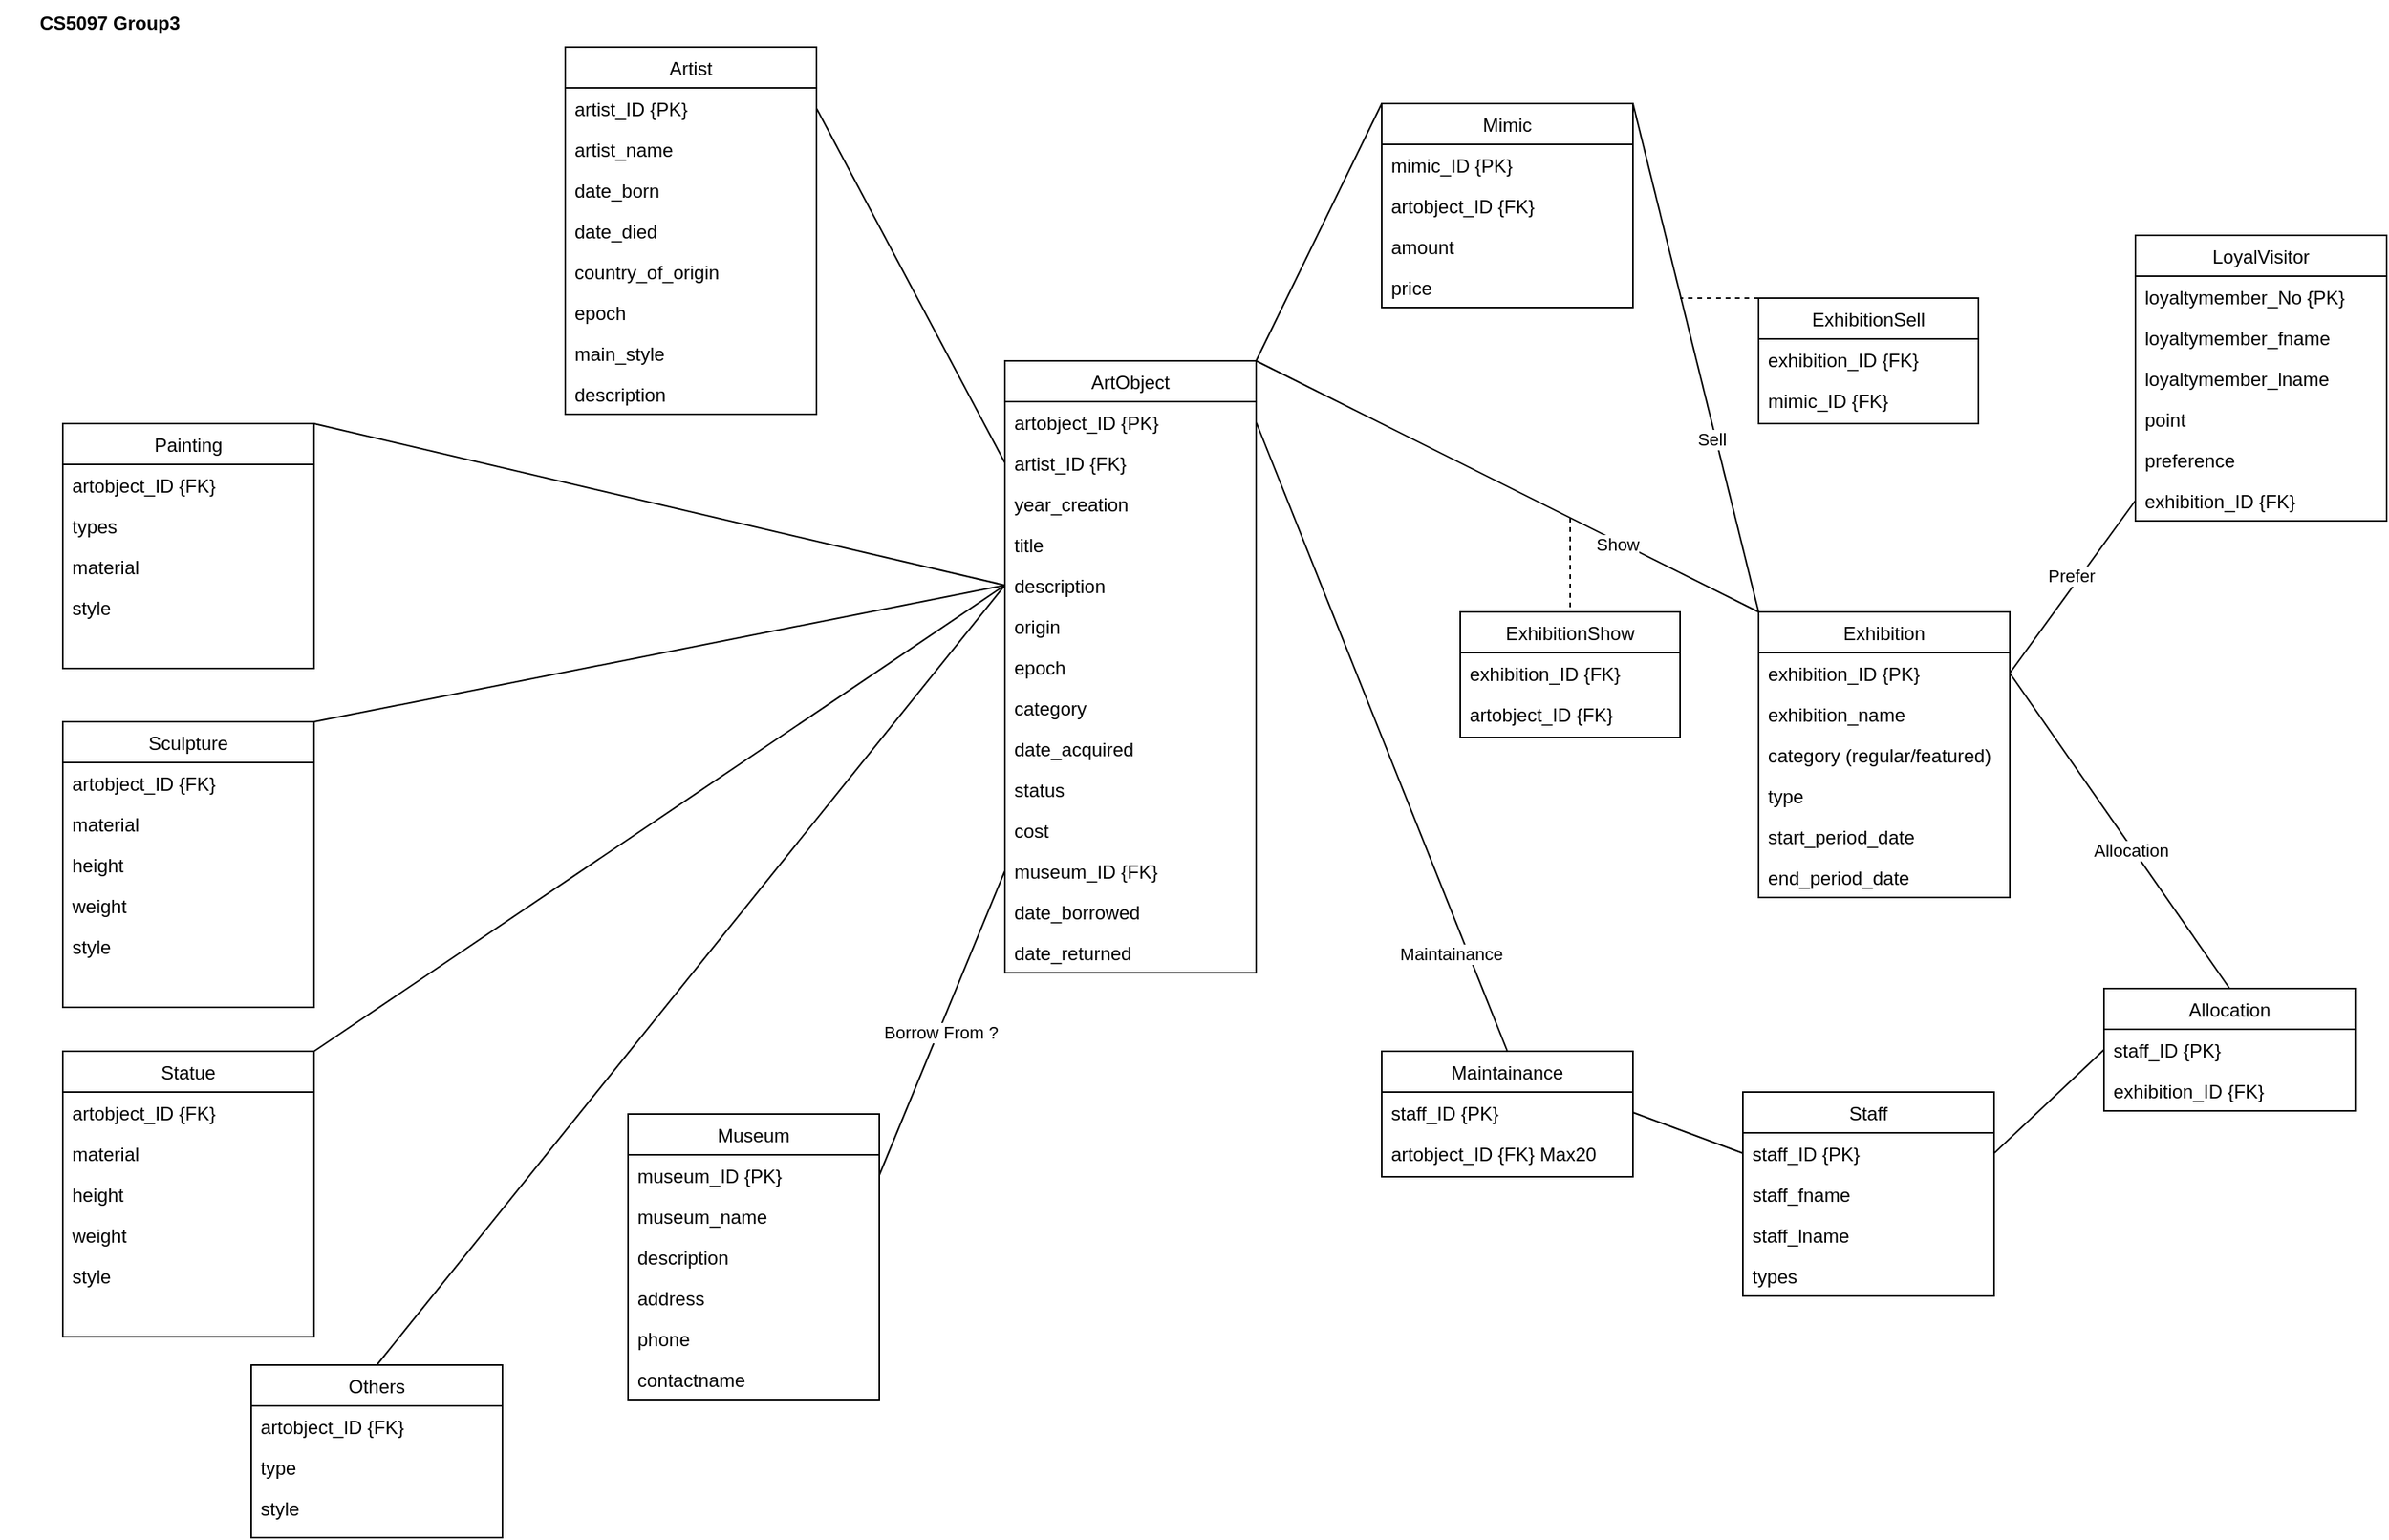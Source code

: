 <mxfile version="24.9.1">
  <diagram name="Page-1" id="JDJ7PWrVUhdgaHrhfXkj">
    <mxGraphModel dx="1909" dy="1027" grid="1" gridSize="10" guides="1" tooltips="1" connect="1" arrows="1" fold="1" page="1" pageScale="1" pageWidth="850" pageHeight="1100" math="0" shadow="0">
      <root>
        <mxCell id="0" />
        <mxCell id="1" parent="0" />
        <mxCell id="hObOGByZJFIvPkUHowUo-1" value="Museum" style="swimlane;fontStyle=0;align=center;verticalAlign=top;childLayout=stackLayout;horizontal=1;startSize=26;horizontalStack=0;resizeParent=1;resizeLast=0;collapsible=1;marginBottom=0;rounded=0;shadow=0;strokeWidth=1;" vertex="1" parent="1">
          <mxGeometry x="400" y="720" width="160" height="182" as="geometry">
            <mxRectangle x="130" y="380" width="160" height="26" as="alternateBounds" />
          </mxGeometry>
        </mxCell>
        <mxCell id="hObOGByZJFIvPkUHowUo-2" value="museum_ID {PK}" style="text;align=left;verticalAlign=top;spacingLeft=4;spacingRight=4;overflow=hidden;rotatable=0;points=[[0,0.5],[1,0.5]];portConstraint=eastwest;" vertex="1" parent="hObOGByZJFIvPkUHowUo-1">
          <mxGeometry y="26" width="160" height="26" as="geometry" />
        </mxCell>
        <mxCell id="hObOGByZJFIvPkUHowUo-3" value="museum_name" style="text;align=left;verticalAlign=top;spacingLeft=4;spacingRight=4;overflow=hidden;rotatable=0;points=[[0,0.5],[1,0.5]];portConstraint=eastwest;" vertex="1" parent="hObOGByZJFIvPkUHowUo-1">
          <mxGeometry y="52" width="160" height="26" as="geometry" />
        </mxCell>
        <mxCell id="hObOGByZJFIvPkUHowUo-4" value="description" style="text;align=left;verticalAlign=top;spacingLeft=4;spacingRight=4;overflow=hidden;rotatable=0;points=[[0,0.5],[1,0.5]];portConstraint=eastwest;" vertex="1" parent="hObOGByZJFIvPkUHowUo-1">
          <mxGeometry y="78" width="160" height="26" as="geometry" />
        </mxCell>
        <mxCell id="hObOGByZJFIvPkUHowUo-5" value="address" style="text;align=left;verticalAlign=top;spacingLeft=4;spacingRight=4;overflow=hidden;rotatable=0;points=[[0,0.5],[1,0.5]];portConstraint=eastwest;" vertex="1" parent="hObOGByZJFIvPkUHowUo-1">
          <mxGeometry y="104" width="160" height="26" as="geometry" />
        </mxCell>
        <mxCell id="hObOGByZJFIvPkUHowUo-6" value="phone" style="text;align=left;verticalAlign=top;spacingLeft=4;spacingRight=4;overflow=hidden;rotatable=0;points=[[0,0.5],[1,0.5]];portConstraint=eastwest;" vertex="1" parent="hObOGByZJFIvPkUHowUo-1">
          <mxGeometry y="130" width="160" height="26" as="geometry" />
        </mxCell>
        <mxCell id="hObOGByZJFIvPkUHowUo-7" value="contactname" style="text;align=left;verticalAlign=top;spacingLeft=4;spacingRight=4;overflow=hidden;rotatable=0;points=[[0,0.5],[1,0.5]];portConstraint=eastwest;" vertex="1" parent="hObOGByZJFIvPkUHowUo-1">
          <mxGeometry y="156" width="160" height="26" as="geometry" />
        </mxCell>
        <mxCell id="hObOGByZJFIvPkUHowUo-8" value="ArtObject" style="swimlane;fontStyle=0;align=center;verticalAlign=top;childLayout=stackLayout;horizontal=1;startSize=26;horizontalStack=0;resizeParent=1;resizeLast=0;collapsible=1;marginBottom=0;rounded=0;shadow=0;strokeWidth=1;" vertex="1" parent="1">
          <mxGeometry x="640" y="240" width="160" height="390" as="geometry">
            <mxRectangle x="130" y="380" width="160" height="26" as="alternateBounds" />
          </mxGeometry>
        </mxCell>
        <mxCell id="hObOGByZJFIvPkUHowUo-9" value="artobject_ID {PK}" style="text;align=left;verticalAlign=top;spacingLeft=4;spacingRight=4;overflow=hidden;rotatable=0;points=[[0,0.5],[1,0.5]];portConstraint=eastwest;" vertex="1" parent="hObOGByZJFIvPkUHowUo-8">
          <mxGeometry y="26" width="160" height="26" as="geometry" />
        </mxCell>
        <mxCell id="hObOGByZJFIvPkUHowUo-10" value="artist_ID {FK}" style="text;align=left;verticalAlign=top;spacingLeft=4;spacingRight=4;overflow=hidden;rotatable=0;points=[[0,0.5],[1,0.5]];portConstraint=eastwest;" vertex="1" parent="hObOGByZJFIvPkUHowUo-8">
          <mxGeometry y="52" width="160" height="26" as="geometry" />
        </mxCell>
        <mxCell id="hObOGByZJFIvPkUHowUo-11" value="year_creation" style="text;align=left;verticalAlign=top;spacingLeft=4;spacingRight=4;overflow=hidden;rotatable=0;points=[[0,0.5],[1,0.5]];portConstraint=eastwest;" vertex="1" parent="hObOGByZJFIvPkUHowUo-8">
          <mxGeometry y="78" width="160" height="26" as="geometry" />
        </mxCell>
        <mxCell id="hObOGByZJFIvPkUHowUo-12" value="title" style="text;align=left;verticalAlign=top;spacingLeft=4;spacingRight=4;overflow=hidden;rotatable=0;points=[[0,0.5],[1,0.5]];portConstraint=eastwest;" vertex="1" parent="hObOGByZJFIvPkUHowUo-8">
          <mxGeometry y="104" width="160" height="26" as="geometry" />
        </mxCell>
        <mxCell id="hObOGByZJFIvPkUHowUo-13" value="description" style="text;align=left;verticalAlign=top;spacingLeft=4;spacingRight=4;overflow=hidden;rotatable=0;points=[[0,0.5],[1,0.5]];portConstraint=eastwest;" vertex="1" parent="hObOGByZJFIvPkUHowUo-8">
          <mxGeometry y="130" width="160" height="26" as="geometry" />
        </mxCell>
        <mxCell id="hObOGByZJFIvPkUHowUo-14" value="origin" style="text;align=left;verticalAlign=top;spacingLeft=4;spacingRight=4;overflow=hidden;rotatable=0;points=[[0,0.5],[1,0.5]];portConstraint=eastwest;" vertex="1" parent="hObOGByZJFIvPkUHowUo-8">
          <mxGeometry y="156" width="160" height="26" as="geometry" />
        </mxCell>
        <mxCell id="hObOGByZJFIvPkUHowUo-15" value="epoch" style="text;align=left;verticalAlign=top;spacingLeft=4;spacingRight=4;overflow=hidden;rotatable=0;points=[[0,0.5],[1,0.5]];portConstraint=eastwest;" vertex="1" parent="hObOGByZJFIvPkUHowUo-8">
          <mxGeometry y="182" width="160" height="26" as="geometry" />
        </mxCell>
        <mxCell id="hObOGByZJFIvPkUHowUo-16" value="category" style="text;align=left;verticalAlign=top;spacingLeft=4;spacingRight=4;overflow=hidden;rotatable=0;points=[[0,0.5],[1,0.5]];portConstraint=eastwest;" vertex="1" parent="hObOGByZJFIvPkUHowUo-8">
          <mxGeometry y="208" width="160" height="26" as="geometry" />
        </mxCell>
        <mxCell id="hObOGByZJFIvPkUHowUo-17" value="date_acquired" style="text;align=left;verticalAlign=top;spacingLeft=4;spacingRight=4;overflow=hidden;rotatable=0;points=[[0,0.5],[1,0.5]];portConstraint=eastwest;" vertex="1" parent="hObOGByZJFIvPkUHowUo-8">
          <mxGeometry y="234" width="160" height="26" as="geometry" />
        </mxCell>
        <mxCell id="hObOGByZJFIvPkUHowUo-18" value="status" style="text;align=left;verticalAlign=top;spacingLeft=4;spacingRight=4;overflow=hidden;rotatable=0;points=[[0,0.5],[1,0.5]];portConstraint=eastwest;" vertex="1" parent="hObOGByZJFIvPkUHowUo-8">
          <mxGeometry y="260" width="160" height="26" as="geometry" />
        </mxCell>
        <mxCell id="hObOGByZJFIvPkUHowUo-19" value="cost" style="text;align=left;verticalAlign=top;spacingLeft=4;spacingRight=4;overflow=hidden;rotatable=0;points=[[0,0.5],[1,0.5]];portConstraint=eastwest;" vertex="1" parent="hObOGByZJFIvPkUHowUo-8">
          <mxGeometry y="286" width="160" height="26" as="geometry" />
        </mxCell>
        <mxCell id="hObOGByZJFIvPkUHowUo-20" value="museum_ID {FK}" style="text;align=left;verticalAlign=top;spacingLeft=4;spacingRight=4;overflow=hidden;rotatable=0;points=[[0,0.5],[1,0.5]];portConstraint=eastwest;" vertex="1" parent="hObOGByZJFIvPkUHowUo-8">
          <mxGeometry y="312" width="160" height="26" as="geometry" />
        </mxCell>
        <mxCell id="hObOGByZJFIvPkUHowUo-21" value="date_borrowed" style="text;align=left;verticalAlign=top;spacingLeft=4;spacingRight=4;overflow=hidden;rotatable=0;points=[[0,0.5],[1,0.5]];portConstraint=eastwest;" vertex="1" parent="hObOGByZJFIvPkUHowUo-8">
          <mxGeometry y="338" width="160" height="26" as="geometry" />
        </mxCell>
        <mxCell id="hObOGByZJFIvPkUHowUo-22" value="date_returned" style="text;align=left;verticalAlign=top;spacingLeft=4;spacingRight=4;overflow=hidden;rotatable=0;points=[[0,0.5],[1,0.5]];portConstraint=eastwest;" vertex="1" parent="hObOGByZJFIvPkUHowUo-8">
          <mxGeometry y="364" width="160" height="26" as="geometry" />
        </mxCell>
        <mxCell id="hObOGByZJFIvPkUHowUo-23" value="Artist" style="swimlane;fontStyle=0;align=center;verticalAlign=top;childLayout=stackLayout;horizontal=1;startSize=26;horizontalStack=0;resizeParent=1;resizeLast=0;collapsible=1;marginBottom=0;rounded=0;shadow=0;strokeWidth=1;" vertex="1" parent="1">
          <mxGeometry x="360" y="40" width="160" height="234" as="geometry">
            <mxRectangle x="130" y="380" width="160" height="26" as="alternateBounds" />
          </mxGeometry>
        </mxCell>
        <mxCell id="hObOGByZJFIvPkUHowUo-24" value="artist_ID {PK}" style="text;align=left;verticalAlign=top;spacingLeft=4;spacingRight=4;overflow=hidden;rotatable=0;points=[[0,0.5],[1,0.5]];portConstraint=eastwest;" vertex="1" parent="hObOGByZJFIvPkUHowUo-23">
          <mxGeometry y="26" width="160" height="26" as="geometry" />
        </mxCell>
        <mxCell id="hObOGByZJFIvPkUHowUo-25" value="artist_name" style="text;align=left;verticalAlign=top;spacingLeft=4;spacingRight=4;overflow=hidden;rotatable=0;points=[[0,0.5],[1,0.5]];portConstraint=eastwest;" vertex="1" parent="hObOGByZJFIvPkUHowUo-23">
          <mxGeometry y="52" width="160" height="26" as="geometry" />
        </mxCell>
        <mxCell id="hObOGByZJFIvPkUHowUo-26" value="date_born" style="text;align=left;verticalAlign=top;spacingLeft=4;spacingRight=4;overflow=hidden;rotatable=0;points=[[0,0.5],[1,0.5]];portConstraint=eastwest;" vertex="1" parent="hObOGByZJFIvPkUHowUo-23">
          <mxGeometry y="78" width="160" height="26" as="geometry" />
        </mxCell>
        <mxCell id="hObOGByZJFIvPkUHowUo-27" value="date_died" style="text;align=left;verticalAlign=top;spacingLeft=4;spacingRight=4;overflow=hidden;rotatable=0;points=[[0,0.5],[1,0.5]];portConstraint=eastwest;" vertex="1" parent="hObOGByZJFIvPkUHowUo-23">
          <mxGeometry y="104" width="160" height="26" as="geometry" />
        </mxCell>
        <mxCell id="hObOGByZJFIvPkUHowUo-28" value="country_of_origin" style="text;align=left;verticalAlign=top;spacingLeft=4;spacingRight=4;overflow=hidden;rotatable=0;points=[[0,0.5],[1,0.5]];portConstraint=eastwest;" vertex="1" parent="hObOGByZJFIvPkUHowUo-23">
          <mxGeometry y="130" width="160" height="26" as="geometry" />
        </mxCell>
        <mxCell id="hObOGByZJFIvPkUHowUo-29" value="epoch" style="text;align=left;verticalAlign=top;spacingLeft=4;spacingRight=4;overflow=hidden;rotatable=0;points=[[0,0.5],[1,0.5]];portConstraint=eastwest;" vertex="1" parent="hObOGByZJFIvPkUHowUo-23">
          <mxGeometry y="156" width="160" height="26" as="geometry" />
        </mxCell>
        <mxCell id="hObOGByZJFIvPkUHowUo-30" value="main_style" style="text;align=left;verticalAlign=top;spacingLeft=4;spacingRight=4;overflow=hidden;rotatable=0;points=[[0,0.5],[1,0.5]];portConstraint=eastwest;" vertex="1" parent="hObOGByZJFIvPkUHowUo-23">
          <mxGeometry y="182" width="160" height="26" as="geometry" />
        </mxCell>
        <mxCell id="hObOGByZJFIvPkUHowUo-31" value="description" style="text;align=left;verticalAlign=top;spacingLeft=4;spacingRight=4;overflow=hidden;rotatable=0;points=[[0,0.5],[1,0.5]];portConstraint=eastwest;" vertex="1" parent="hObOGByZJFIvPkUHowUo-23">
          <mxGeometry y="208" width="160" height="26" as="geometry" />
        </mxCell>
        <mxCell id="hObOGByZJFIvPkUHowUo-32" value="" style="endArrow=none;html=1;rounded=0;exitX=1;exitY=0.5;exitDx=0;exitDy=0;entryX=0;entryY=0.5;entryDx=0;entryDy=0;" edge="1" parent="1" source="hObOGByZJFIvPkUHowUo-24" target="hObOGByZJFIvPkUHowUo-10">
          <mxGeometry width="50" height="50" relative="1" as="geometry">
            <mxPoint x="350" y="300" as="sourcePoint" />
            <mxPoint x="400" y="250" as="targetPoint" />
          </mxGeometry>
        </mxCell>
        <mxCell id="hObOGByZJFIvPkUHowUo-33" value="Painting" style="swimlane;fontStyle=0;align=center;verticalAlign=top;childLayout=stackLayout;horizontal=1;startSize=26;horizontalStack=0;resizeParent=1;resizeLast=0;collapsible=1;marginBottom=0;rounded=0;shadow=0;strokeWidth=1;" vertex="1" parent="1">
          <mxGeometry x="40" y="280" width="160" height="156" as="geometry">
            <mxRectangle x="130" y="380" width="160" height="26" as="alternateBounds" />
          </mxGeometry>
        </mxCell>
        <mxCell id="hObOGByZJFIvPkUHowUo-34" value="artobject_ID {FK}" style="text;align=left;verticalAlign=top;spacingLeft=4;spacingRight=4;overflow=hidden;rotatable=0;points=[[0,0.5],[1,0.5]];portConstraint=eastwest;" vertex="1" parent="hObOGByZJFIvPkUHowUo-33">
          <mxGeometry y="26" width="160" height="26" as="geometry" />
        </mxCell>
        <mxCell id="hObOGByZJFIvPkUHowUo-35" value="types" style="text;align=left;verticalAlign=top;spacingLeft=4;spacingRight=4;overflow=hidden;rotatable=0;points=[[0,0.5],[1,0.5]];portConstraint=eastwest;" vertex="1" parent="hObOGByZJFIvPkUHowUo-33">
          <mxGeometry y="52" width="160" height="26" as="geometry" />
        </mxCell>
        <mxCell id="hObOGByZJFIvPkUHowUo-36" value="material" style="text;align=left;verticalAlign=top;spacingLeft=4;spacingRight=4;overflow=hidden;rotatable=0;points=[[0,0.5],[1,0.5]];portConstraint=eastwest;" vertex="1" parent="hObOGByZJFIvPkUHowUo-33">
          <mxGeometry y="78" width="160" height="26" as="geometry" />
        </mxCell>
        <mxCell id="hObOGByZJFIvPkUHowUo-37" value="style" style="text;align=left;verticalAlign=top;spacingLeft=4;spacingRight=4;overflow=hidden;rotatable=0;points=[[0,0.5],[1,0.5]];portConstraint=eastwest;" vertex="1" parent="hObOGByZJFIvPkUHowUo-33">
          <mxGeometry y="104" width="160" height="26" as="geometry" />
        </mxCell>
        <mxCell id="hObOGByZJFIvPkUHowUo-38" value="Sculpture" style="swimlane;fontStyle=0;align=center;verticalAlign=top;childLayout=stackLayout;horizontal=1;startSize=26;horizontalStack=0;resizeParent=1;resizeLast=0;collapsible=1;marginBottom=0;rounded=0;shadow=0;strokeWidth=1;" vertex="1" parent="1">
          <mxGeometry x="40" y="470" width="160" height="182" as="geometry">
            <mxRectangle x="130" y="380" width="160" height="26" as="alternateBounds" />
          </mxGeometry>
        </mxCell>
        <mxCell id="hObOGByZJFIvPkUHowUo-39" value="artobject_ID {FK}" style="text;align=left;verticalAlign=top;spacingLeft=4;spacingRight=4;overflow=hidden;rotatable=0;points=[[0,0.5],[1,0.5]];portConstraint=eastwest;" vertex="1" parent="hObOGByZJFIvPkUHowUo-38">
          <mxGeometry y="26" width="160" height="26" as="geometry" />
        </mxCell>
        <mxCell id="hObOGByZJFIvPkUHowUo-40" value="material" style="text;align=left;verticalAlign=top;spacingLeft=4;spacingRight=4;overflow=hidden;rotatable=0;points=[[0,0.5],[1,0.5]];portConstraint=eastwest;" vertex="1" parent="hObOGByZJFIvPkUHowUo-38">
          <mxGeometry y="52" width="160" height="26" as="geometry" />
        </mxCell>
        <mxCell id="hObOGByZJFIvPkUHowUo-41" value="height" style="text;align=left;verticalAlign=top;spacingLeft=4;spacingRight=4;overflow=hidden;rotatable=0;points=[[0,0.5],[1,0.5]];portConstraint=eastwest;" vertex="1" parent="hObOGByZJFIvPkUHowUo-38">
          <mxGeometry y="78" width="160" height="26" as="geometry" />
        </mxCell>
        <mxCell id="hObOGByZJFIvPkUHowUo-42" value="weight" style="text;align=left;verticalAlign=top;spacingLeft=4;spacingRight=4;overflow=hidden;rotatable=0;points=[[0,0.5],[1,0.5]];portConstraint=eastwest;" vertex="1" parent="hObOGByZJFIvPkUHowUo-38">
          <mxGeometry y="104" width="160" height="26" as="geometry" />
        </mxCell>
        <mxCell id="hObOGByZJFIvPkUHowUo-43" value="style" style="text;align=left;verticalAlign=top;spacingLeft=4;spacingRight=4;overflow=hidden;rotatable=0;points=[[0,0.5],[1,0.5]];portConstraint=eastwest;" vertex="1" parent="hObOGByZJFIvPkUHowUo-38">
          <mxGeometry y="130" width="160" height="26" as="geometry" />
        </mxCell>
        <mxCell id="hObOGByZJFIvPkUHowUo-44" value="Others" style="swimlane;fontStyle=0;align=center;verticalAlign=top;childLayout=stackLayout;horizontal=1;startSize=26;horizontalStack=0;resizeParent=1;resizeLast=0;collapsible=1;marginBottom=0;rounded=0;shadow=0;strokeWidth=1;" vertex="1" parent="1">
          <mxGeometry x="160" y="880" width="160" height="110" as="geometry">
            <mxRectangle x="130" y="380" width="160" height="26" as="alternateBounds" />
          </mxGeometry>
        </mxCell>
        <mxCell id="hObOGByZJFIvPkUHowUo-45" value="artobject_ID {FK}" style="text;align=left;verticalAlign=top;spacingLeft=4;spacingRight=4;overflow=hidden;rotatable=0;points=[[0,0.5],[1,0.5]];portConstraint=eastwest;" vertex="1" parent="hObOGByZJFIvPkUHowUo-44">
          <mxGeometry y="26" width="160" height="26" as="geometry" />
        </mxCell>
        <mxCell id="hObOGByZJFIvPkUHowUo-46" value="type" style="text;align=left;verticalAlign=top;spacingLeft=4;spacingRight=4;overflow=hidden;rotatable=0;points=[[0,0.5],[1,0.5]];portConstraint=eastwest;" vertex="1" parent="hObOGByZJFIvPkUHowUo-44">
          <mxGeometry y="52" width="160" height="26" as="geometry" />
        </mxCell>
        <mxCell id="hObOGByZJFIvPkUHowUo-47" value="style" style="text;align=left;verticalAlign=top;spacingLeft=4;spacingRight=4;overflow=hidden;rotatable=0;points=[[0,0.5],[1,0.5]];portConstraint=eastwest;" vertex="1" parent="hObOGByZJFIvPkUHowUo-44">
          <mxGeometry y="78" width="160" height="26" as="geometry" />
        </mxCell>
        <mxCell id="hObOGByZJFIvPkUHowUo-48" value="" style="endArrow=none;html=1;rounded=0;entryX=0;entryY=0.5;entryDx=0;entryDy=0;exitX=1;exitY=0.5;exitDx=0;exitDy=0;" edge="1" parent="1" source="hObOGByZJFIvPkUHowUo-2" target="hObOGByZJFIvPkUHowUo-20">
          <mxGeometry width="50" height="50" relative="1" as="geometry">
            <mxPoint x="260" y="340" as="sourcePoint" />
            <mxPoint x="310" y="290" as="targetPoint" />
          </mxGeometry>
        </mxCell>
        <mxCell id="hObOGByZJFIvPkUHowUo-49" value="Borrow From ?" style="edgeLabel;html=1;align=center;verticalAlign=middle;resizable=0;points=[];" vertex="1" connectable="0" parent="hObOGByZJFIvPkUHowUo-48">
          <mxGeometry x="-0.053" y="-1" relative="1" as="geometry">
            <mxPoint as="offset" />
          </mxGeometry>
        </mxCell>
        <mxCell id="hObOGByZJFIvPkUHowUo-50" value="" style="endArrow=none;html=1;rounded=0;entryX=0;entryY=0.5;entryDx=0;entryDy=0;exitX=1;exitY=0;exitDx=0;exitDy=0;" edge="1" parent="1" source="hObOGByZJFIvPkUHowUo-33" target="hObOGByZJFIvPkUHowUo-13">
          <mxGeometry width="50" height="50" relative="1" as="geometry">
            <mxPoint x="260" y="340" as="sourcePoint" />
            <mxPoint x="310" y="290" as="targetPoint" />
          </mxGeometry>
        </mxCell>
        <mxCell id="hObOGByZJFIvPkUHowUo-51" value="" style="endArrow=none;html=1;rounded=0;entryX=0;entryY=0.5;entryDx=0;entryDy=0;exitX=1;exitY=0;exitDx=0;exitDy=0;" edge="1" parent="1" source="hObOGByZJFIvPkUHowUo-38" target="hObOGByZJFIvPkUHowUo-13">
          <mxGeometry width="50" height="50" relative="1" as="geometry">
            <mxPoint x="250" y="290" as="sourcePoint" />
            <mxPoint x="380" y="193" as="targetPoint" />
          </mxGeometry>
        </mxCell>
        <mxCell id="hObOGByZJFIvPkUHowUo-52" value="Statue" style="swimlane;fontStyle=0;align=center;verticalAlign=top;childLayout=stackLayout;horizontal=1;startSize=26;horizontalStack=0;resizeParent=1;resizeLast=0;collapsible=1;marginBottom=0;rounded=0;shadow=0;strokeWidth=1;" vertex="1" parent="1">
          <mxGeometry x="40" y="680" width="160" height="182" as="geometry">
            <mxRectangle x="130" y="380" width="160" height="26" as="alternateBounds" />
          </mxGeometry>
        </mxCell>
        <mxCell id="hObOGByZJFIvPkUHowUo-53" value="artobject_ID {FK}" style="text;align=left;verticalAlign=top;spacingLeft=4;spacingRight=4;overflow=hidden;rotatable=0;points=[[0,0.5],[1,0.5]];portConstraint=eastwest;" vertex="1" parent="hObOGByZJFIvPkUHowUo-52">
          <mxGeometry y="26" width="160" height="26" as="geometry" />
        </mxCell>
        <mxCell id="hObOGByZJFIvPkUHowUo-54" value="material" style="text;align=left;verticalAlign=top;spacingLeft=4;spacingRight=4;overflow=hidden;rotatable=0;points=[[0,0.5],[1,0.5]];portConstraint=eastwest;" vertex="1" parent="hObOGByZJFIvPkUHowUo-52">
          <mxGeometry y="52" width="160" height="26" as="geometry" />
        </mxCell>
        <mxCell id="hObOGByZJFIvPkUHowUo-55" value="height" style="text;align=left;verticalAlign=top;spacingLeft=4;spacingRight=4;overflow=hidden;rotatable=0;points=[[0,0.5],[1,0.5]];portConstraint=eastwest;" vertex="1" parent="hObOGByZJFIvPkUHowUo-52">
          <mxGeometry y="78" width="160" height="26" as="geometry" />
        </mxCell>
        <mxCell id="hObOGByZJFIvPkUHowUo-56" value="weight" style="text;align=left;verticalAlign=top;spacingLeft=4;spacingRight=4;overflow=hidden;rotatable=0;points=[[0,0.5],[1,0.5]];portConstraint=eastwest;" vertex="1" parent="hObOGByZJFIvPkUHowUo-52">
          <mxGeometry y="104" width="160" height="26" as="geometry" />
        </mxCell>
        <mxCell id="hObOGByZJFIvPkUHowUo-57" value="style" style="text;align=left;verticalAlign=top;spacingLeft=4;spacingRight=4;overflow=hidden;rotatable=0;points=[[0,0.5],[1,0.5]];portConstraint=eastwest;" vertex="1" parent="hObOGByZJFIvPkUHowUo-52">
          <mxGeometry y="130" width="160" height="26" as="geometry" />
        </mxCell>
        <mxCell id="hObOGByZJFIvPkUHowUo-58" value="" style="endArrow=none;html=1;rounded=0;entryX=0;entryY=0.5;entryDx=0;entryDy=0;exitX=1;exitY=0;exitDx=0;exitDy=0;" edge="1" parent="1" source="hObOGByZJFIvPkUHowUo-52" target="hObOGByZJFIvPkUHowUo-13">
          <mxGeometry width="50" height="50" relative="1" as="geometry">
            <mxPoint x="250" y="490" as="sourcePoint" />
            <mxPoint x="450" y="193" as="targetPoint" />
          </mxGeometry>
        </mxCell>
        <mxCell id="hObOGByZJFIvPkUHowUo-59" value="" style="endArrow=none;html=1;rounded=0;entryX=0;entryY=0.5;entryDx=0;entryDy=0;exitX=0.5;exitY=0;exitDx=0;exitDy=0;" edge="1" parent="1" source="hObOGByZJFIvPkUHowUo-44" target="hObOGByZJFIvPkUHowUo-13">
          <mxGeometry width="50" height="50" relative="1" as="geometry">
            <mxPoint x="250" y="730" as="sourcePoint" />
            <mxPoint x="450" y="193" as="targetPoint" />
          </mxGeometry>
        </mxCell>
        <mxCell id="hObOGByZJFIvPkUHowUo-60" value="Exhibition" style="swimlane;fontStyle=0;align=center;verticalAlign=top;childLayout=stackLayout;horizontal=1;startSize=26;horizontalStack=0;resizeParent=1;resizeLast=0;collapsible=1;marginBottom=0;rounded=0;shadow=0;strokeWidth=1;" vertex="1" parent="1">
          <mxGeometry x="1120" y="400" width="160" height="182" as="geometry">
            <mxRectangle x="130" y="380" width="160" height="26" as="alternateBounds" />
          </mxGeometry>
        </mxCell>
        <mxCell id="hObOGByZJFIvPkUHowUo-61" value="exhibition_ID {PK}" style="text;align=left;verticalAlign=top;spacingLeft=4;spacingRight=4;overflow=hidden;rotatable=0;points=[[0,0.5],[1,0.5]];portConstraint=eastwest;" vertex="1" parent="hObOGByZJFIvPkUHowUo-60">
          <mxGeometry y="26" width="160" height="26" as="geometry" />
        </mxCell>
        <mxCell id="hObOGByZJFIvPkUHowUo-62" value="exhibition_name" style="text;align=left;verticalAlign=top;spacingLeft=4;spacingRight=4;overflow=hidden;rotatable=0;points=[[0,0.5],[1,0.5]];portConstraint=eastwest;" vertex="1" parent="hObOGByZJFIvPkUHowUo-60">
          <mxGeometry y="52" width="160" height="26" as="geometry" />
        </mxCell>
        <mxCell id="hObOGByZJFIvPkUHowUo-63" value="category (regular/featured)" style="text;align=left;verticalAlign=top;spacingLeft=4;spacingRight=4;overflow=hidden;rotatable=0;points=[[0,0.5],[1,0.5]];portConstraint=eastwest;" vertex="1" parent="hObOGByZJFIvPkUHowUo-60">
          <mxGeometry y="78" width="160" height="26" as="geometry" />
        </mxCell>
        <mxCell id="hObOGByZJFIvPkUHowUo-64" value="type" style="text;align=left;verticalAlign=top;spacingLeft=4;spacingRight=4;overflow=hidden;rotatable=0;points=[[0,0.5],[1,0.5]];portConstraint=eastwest;" vertex="1" parent="hObOGByZJFIvPkUHowUo-60">
          <mxGeometry y="104" width="160" height="26" as="geometry" />
        </mxCell>
        <mxCell id="hObOGByZJFIvPkUHowUo-65" value="start_period_date" style="text;align=left;verticalAlign=top;spacingLeft=4;spacingRight=4;overflow=hidden;rotatable=0;points=[[0,0.5],[1,0.5]];portConstraint=eastwest;" vertex="1" parent="hObOGByZJFIvPkUHowUo-60">
          <mxGeometry y="130" width="160" height="26" as="geometry" />
        </mxCell>
        <mxCell id="hObOGByZJFIvPkUHowUo-66" value="end_period_date" style="text;align=left;verticalAlign=top;spacingLeft=4;spacingRight=4;overflow=hidden;rotatable=0;points=[[0,0.5],[1,0.5]];portConstraint=eastwest;" vertex="1" parent="hObOGByZJFIvPkUHowUo-60">
          <mxGeometry y="156" width="160" height="26" as="geometry" />
        </mxCell>
        <mxCell id="hObOGByZJFIvPkUHowUo-67" value="Mimic" style="swimlane;fontStyle=0;align=center;verticalAlign=top;childLayout=stackLayout;horizontal=1;startSize=26;horizontalStack=0;resizeParent=1;resizeLast=0;collapsible=1;marginBottom=0;rounded=0;shadow=0;strokeWidth=1;" vertex="1" parent="1">
          <mxGeometry x="880" y="76" width="160" height="130" as="geometry">
            <mxRectangle x="130" y="380" width="160" height="26" as="alternateBounds" />
          </mxGeometry>
        </mxCell>
        <mxCell id="hObOGByZJFIvPkUHowUo-68" value="mimic_ID {PK}" style="text;align=left;verticalAlign=top;spacingLeft=4;spacingRight=4;overflow=hidden;rotatable=0;points=[[0,0.5],[1,0.5]];portConstraint=eastwest;" vertex="1" parent="hObOGByZJFIvPkUHowUo-67">
          <mxGeometry y="26" width="160" height="26" as="geometry" />
        </mxCell>
        <mxCell id="hObOGByZJFIvPkUHowUo-69" value="artobject_ID {FK}" style="text;align=left;verticalAlign=top;spacingLeft=4;spacingRight=4;overflow=hidden;rotatable=0;points=[[0,0.5],[1,0.5]];portConstraint=eastwest;" vertex="1" parent="hObOGByZJFIvPkUHowUo-67">
          <mxGeometry y="52" width="160" height="26" as="geometry" />
        </mxCell>
        <mxCell id="hObOGByZJFIvPkUHowUo-70" value="amount" style="text;align=left;verticalAlign=top;spacingLeft=4;spacingRight=4;overflow=hidden;rotatable=0;points=[[0,0.5],[1,0.5]];portConstraint=eastwest;" vertex="1" parent="hObOGByZJFIvPkUHowUo-67">
          <mxGeometry y="78" width="160" height="26" as="geometry" />
        </mxCell>
        <mxCell id="hObOGByZJFIvPkUHowUo-71" value="price" style="text;align=left;verticalAlign=top;spacingLeft=4;spacingRight=4;overflow=hidden;rotatable=0;points=[[0,0.5],[1,0.5]];portConstraint=eastwest;" vertex="1" parent="hObOGByZJFIvPkUHowUo-67">
          <mxGeometry y="104" width="160" height="26" as="geometry" />
        </mxCell>
        <mxCell id="hObOGByZJFIvPkUHowUo-72" value="LoyalVisitor" style="swimlane;fontStyle=0;align=center;verticalAlign=top;childLayout=stackLayout;horizontal=1;startSize=26;horizontalStack=0;resizeParent=1;resizeLast=0;collapsible=1;marginBottom=0;rounded=0;shadow=0;strokeWidth=1;" vertex="1" parent="1">
          <mxGeometry x="1360" y="160" width="160" height="182" as="geometry">
            <mxRectangle x="130" y="380" width="160" height="26" as="alternateBounds" />
          </mxGeometry>
        </mxCell>
        <mxCell id="hObOGByZJFIvPkUHowUo-73" value="loyaltymember_No {PK}" style="text;align=left;verticalAlign=top;spacingLeft=4;spacingRight=4;overflow=hidden;rotatable=0;points=[[0,0.5],[1,0.5]];portConstraint=eastwest;" vertex="1" parent="hObOGByZJFIvPkUHowUo-72">
          <mxGeometry y="26" width="160" height="26" as="geometry" />
        </mxCell>
        <mxCell id="hObOGByZJFIvPkUHowUo-74" value="loyaltymember_fname" style="text;align=left;verticalAlign=top;spacingLeft=4;spacingRight=4;overflow=hidden;rotatable=0;points=[[0,0.5],[1,0.5]];portConstraint=eastwest;" vertex="1" parent="hObOGByZJFIvPkUHowUo-72">
          <mxGeometry y="52" width="160" height="26" as="geometry" />
        </mxCell>
        <mxCell id="hObOGByZJFIvPkUHowUo-75" value="loyaltymember_lname" style="text;align=left;verticalAlign=top;spacingLeft=4;spacingRight=4;overflow=hidden;rotatable=0;points=[[0,0.5],[1,0.5]];portConstraint=eastwest;" vertex="1" parent="hObOGByZJFIvPkUHowUo-72">
          <mxGeometry y="78" width="160" height="26" as="geometry" />
        </mxCell>
        <mxCell id="hObOGByZJFIvPkUHowUo-76" value="point" style="text;align=left;verticalAlign=top;spacingLeft=4;spacingRight=4;overflow=hidden;rotatable=0;points=[[0,0.5],[1,0.5]];portConstraint=eastwest;" vertex="1" parent="hObOGByZJFIvPkUHowUo-72">
          <mxGeometry y="104" width="160" height="26" as="geometry" />
        </mxCell>
        <mxCell id="hObOGByZJFIvPkUHowUo-77" value="preference" style="text;align=left;verticalAlign=top;spacingLeft=4;spacingRight=4;overflow=hidden;rotatable=0;points=[[0,0.5],[1,0.5]];portConstraint=eastwest;" vertex="1" parent="hObOGByZJFIvPkUHowUo-72">
          <mxGeometry y="130" width="160" height="26" as="geometry" />
        </mxCell>
        <mxCell id="hObOGByZJFIvPkUHowUo-78" value="exhibition_ID {FK}" style="text;align=left;verticalAlign=top;spacingLeft=4;spacingRight=4;overflow=hidden;rotatable=0;points=[[0,0.5],[1,0.5]];portConstraint=eastwest;" vertex="1" parent="hObOGByZJFIvPkUHowUo-72">
          <mxGeometry y="156" width="160" height="26" as="geometry" />
        </mxCell>
        <mxCell id="hObOGByZJFIvPkUHowUo-79" value="Staff" style="swimlane;fontStyle=0;align=center;verticalAlign=top;childLayout=stackLayout;horizontal=1;startSize=26;horizontalStack=0;resizeParent=1;resizeLast=0;collapsible=1;marginBottom=0;rounded=0;shadow=0;strokeWidth=1;" vertex="1" parent="1">
          <mxGeometry x="1110" y="706" width="160" height="130" as="geometry">
            <mxRectangle x="130" y="380" width="160" height="26" as="alternateBounds" />
          </mxGeometry>
        </mxCell>
        <mxCell id="hObOGByZJFIvPkUHowUo-80" value="staff_ID {PK}" style="text;align=left;verticalAlign=top;spacingLeft=4;spacingRight=4;overflow=hidden;rotatable=0;points=[[0,0.5],[1,0.5]];portConstraint=eastwest;" vertex="1" parent="hObOGByZJFIvPkUHowUo-79">
          <mxGeometry y="26" width="160" height="26" as="geometry" />
        </mxCell>
        <mxCell id="hObOGByZJFIvPkUHowUo-81" value="staff_fname" style="text;align=left;verticalAlign=top;spacingLeft=4;spacingRight=4;overflow=hidden;rotatable=0;points=[[0,0.5],[1,0.5]];portConstraint=eastwest;" vertex="1" parent="hObOGByZJFIvPkUHowUo-79">
          <mxGeometry y="52" width="160" height="26" as="geometry" />
        </mxCell>
        <mxCell id="hObOGByZJFIvPkUHowUo-82" value="staff_lname" style="text;align=left;verticalAlign=top;spacingLeft=4;spacingRight=4;overflow=hidden;rotatable=0;points=[[0,0.5],[1,0.5]];portConstraint=eastwest;" vertex="1" parent="hObOGByZJFIvPkUHowUo-79">
          <mxGeometry y="78" width="160" height="26" as="geometry" />
        </mxCell>
        <mxCell id="hObOGByZJFIvPkUHowUo-83" value="types" style="text;align=left;verticalAlign=top;spacingLeft=4;spacingRight=4;overflow=hidden;rotatable=0;points=[[0,0.5],[1,0.5]];portConstraint=eastwest;" vertex="1" parent="hObOGByZJFIvPkUHowUo-79">
          <mxGeometry y="104" width="160" height="26" as="geometry" />
        </mxCell>
        <mxCell id="hObOGByZJFIvPkUHowUo-84" value="Maintainance" style="swimlane;fontStyle=0;align=center;verticalAlign=top;childLayout=stackLayout;horizontal=1;startSize=26;horizontalStack=0;resizeParent=1;resizeLast=0;collapsible=1;marginBottom=0;rounded=0;shadow=0;strokeWidth=1;" vertex="1" parent="1">
          <mxGeometry x="880" y="680" width="160" height="80" as="geometry">
            <mxRectangle x="130" y="380" width="160" height="26" as="alternateBounds" />
          </mxGeometry>
        </mxCell>
        <mxCell id="hObOGByZJFIvPkUHowUo-85" value="staff_ID {PK}" style="text;align=left;verticalAlign=top;spacingLeft=4;spacingRight=4;overflow=hidden;rotatable=0;points=[[0,0.5],[1,0.5]];portConstraint=eastwest;" vertex="1" parent="hObOGByZJFIvPkUHowUo-84">
          <mxGeometry y="26" width="160" height="26" as="geometry" />
        </mxCell>
        <mxCell id="hObOGByZJFIvPkUHowUo-86" value="artobject_ID {FK} Max20" style="text;align=left;verticalAlign=top;spacingLeft=4;spacingRight=4;overflow=hidden;rotatable=0;points=[[0,0.5],[1,0.5]];portConstraint=eastwest;" vertex="1" parent="hObOGByZJFIvPkUHowUo-84">
          <mxGeometry y="52" width="160" height="26" as="geometry" />
        </mxCell>
        <mxCell id="hObOGByZJFIvPkUHowUo-87" value="Allocation" style="swimlane;fontStyle=0;align=center;verticalAlign=top;childLayout=stackLayout;horizontal=1;startSize=26;horizontalStack=0;resizeParent=1;resizeLast=0;collapsible=1;marginBottom=0;rounded=0;shadow=0;strokeWidth=1;" vertex="1" parent="1">
          <mxGeometry x="1340" y="640" width="160" height="78" as="geometry">
            <mxRectangle x="130" y="380" width="160" height="26" as="alternateBounds" />
          </mxGeometry>
        </mxCell>
        <mxCell id="hObOGByZJFIvPkUHowUo-88" value="staff_ID {PK}" style="text;align=left;verticalAlign=top;spacingLeft=4;spacingRight=4;overflow=hidden;rotatable=0;points=[[0,0.5],[1,0.5]];portConstraint=eastwest;" vertex="1" parent="hObOGByZJFIvPkUHowUo-87">
          <mxGeometry y="26" width="160" height="26" as="geometry" />
        </mxCell>
        <mxCell id="hObOGByZJFIvPkUHowUo-89" value="exhibition_ID {FK}" style="text;align=left;verticalAlign=top;spacingLeft=4;spacingRight=4;overflow=hidden;rotatable=0;points=[[0,0.5],[1,0.5]];portConstraint=eastwest;" vertex="1" parent="hObOGByZJFIvPkUHowUo-87">
          <mxGeometry y="52" width="160" height="26" as="geometry" />
        </mxCell>
        <mxCell id="hObOGByZJFIvPkUHowUo-90" value="" style="endArrow=none;html=1;rounded=0;exitX=0;exitY=0;exitDx=0;exitDy=0;entryX=1;entryY=0;entryDx=0;entryDy=0;" edge="1" parent="1" source="hObOGByZJFIvPkUHowUo-67" target="hObOGByZJFIvPkUHowUo-8">
          <mxGeometry width="50" height="50" relative="1" as="geometry">
            <mxPoint x="730" y="290" as="sourcePoint" />
            <mxPoint x="610" y="115" as="targetPoint" />
          </mxGeometry>
        </mxCell>
        <mxCell id="hObOGByZJFIvPkUHowUo-91" value="" style="endArrow=none;html=1;rounded=0;exitX=0.5;exitY=0;exitDx=0;exitDy=0;entryX=1;entryY=0.5;entryDx=0;entryDy=0;" edge="1" parent="1" source="hObOGByZJFIvPkUHowUo-84" target="hObOGByZJFIvPkUHowUo-9">
          <mxGeometry width="50" height="50" relative="1" as="geometry">
            <mxPoint x="890" y="90" as="sourcePoint" />
            <mxPoint x="610" y="89" as="targetPoint" />
          </mxGeometry>
        </mxCell>
        <mxCell id="hObOGByZJFIvPkUHowUo-92" value="Maintainance" style="edgeLabel;html=1;align=center;verticalAlign=middle;resizable=0;points=[];" vertex="1" connectable="0" parent="hObOGByZJFIvPkUHowUo-91">
          <mxGeometry x="-0.155" y="-1" relative="1" as="geometry">
            <mxPoint x="30" y="108" as="offset" />
          </mxGeometry>
        </mxCell>
        <mxCell id="hObOGByZJFIvPkUHowUo-93" value="" style="endArrow=none;html=1;rounded=0;entryX=1;entryY=0.5;entryDx=0;entryDy=0;exitX=0;exitY=0.5;exitDx=0;exitDy=0;" edge="1" parent="1" source="hObOGByZJFIvPkUHowUo-80" target="hObOGByZJFIvPkUHowUo-85">
          <mxGeometry width="50" height="50" relative="1" as="geometry">
            <mxPoint x="1081" y="877" as="sourcePoint" />
            <mxPoint x="750" y="209" as="targetPoint" />
          </mxGeometry>
        </mxCell>
        <mxCell id="hObOGByZJFIvPkUHowUo-94" value="" style="endArrow=none;html=1;rounded=0;entryX=0;entryY=0.5;entryDx=0;entryDy=0;exitX=1;exitY=0.5;exitDx=0;exitDy=0;" edge="1" parent="1" source="hObOGByZJFIvPkUHowUo-80" target="hObOGByZJFIvPkUHowUo-88">
          <mxGeometry width="50" height="50" relative="1" as="geometry">
            <mxPoint x="1300" y="360" as="sourcePoint" />
            <mxPoint x="1190" y="410" as="targetPoint" />
          </mxGeometry>
        </mxCell>
        <mxCell id="hObOGByZJFIvPkUHowUo-95" value="" style="endArrow=none;html=1;rounded=0;entryX=0.5;entryY=0;entryDx=0;entryDy=0;exitX=1;exitY=0.5;exitDx=0;exitDy=0;" edge="1" parent="1" source="hObOGByZJFIvPkUHowUo-61" target="hObOGByZJFIvPkUHowUo-87">
          <mxGeometry width="50" height="50" relative="1" as="geometry">
            <mxPoint x="1350" y="329" as="sourcePoint" />
            <mxPoint x="1270" y="566" as="targetPoint" />
          </mxGeometry>
        </mxCell>
        <mxCell id="hObOGByZJFIvPkUHowUo-96" value="Allocation" style="edgeLabel;html=1;align=center;verticalAlign=middle;resizable=0;points=[];" vertex="1" connectable="0" parent="hObOGByZJFIvPkUHowUo-95">
          <mxGeometry x="0.091" relative="1" as="geometry">
            <mxPoint y="3" as="offset" />
          </mxGeometry>
        </mxCell>
        <mxCell id="hObOGByZJFIvPkUHowUo-97" value="" style="endArrow=none;html=1;rounded=0;exitX=0;exitY=0;exitDx=0;exitDy=0;entryX=1;entryY=0;entryDx=0;entryDy=0;" edge="1" parent="1" source="hObOGByZJFIvPkUHowUo-60" target="hObOGByZJFIvPkUHowUo-8">
          <mxGeometry width="50" height="50" relative="1" as="geometry">
            <mxPoint x="1071" y="275" as="sourcePoint" />
            <mxPoint x="610" y="89" as="targetPoint" />
          </mxGeometry>
        </mxCell>
        <mxCell id="hObOGByZJFIvPkUHowUo-98" value="Show" style="edgeLabel;html=1;align=center;verticalAlign=middle;resizable=0;points=[];" vertex="1" connectable="0" parent="hObOGByZJFIvPkUHowUo-97">
          <mxGeometry x="-0.27" y="-4" relative="1" as="geometry">
            <mxPoint x="25" y="19" as="offset" />
          </mxGeometry>
        </mxCell>
        <mxCell id="hObOGByZJFIvPkUHowUo-99" value="ExhibitionShow" style="swimlane;fontStyle=0;align=center;verticalAlign=top;childLayout=stackLayout;horizontal=1;startSize=26;horizontalStack=0;resizeParent=1;resizeLast=0;collapsible=1;marginBottom=0;rounded=0;shadow=0;strokeWidth=1;" vertex="1" parent="1">
          <mxGeometry x="930" y="400" width="140" height="80" as="geometry">
            <mxRectangle x="130" y="380" width="160" height="26" as="alternateBounds" />
          </mxGeometry>
        </mxCell>
        <mxCell id="hObOGByZJFIvPkUHowUo-100" value="exhibition_ID {FK}" style="text;align=left;verticalAlign=top;spacingLeft=4;spacingRight=4;overflow=hidden;rotatable=0;points=[[0,0.5],[1,0.5]];portConstraint=eastwest;" vertex="1" parent="hObOGByZJFIvPkUHowUo-99">
          <mxGeometry y="26" width="140" height="26" as="geometry" />
        </mxCell>
        <mxCell id="hObOGByZJFIvPkUHowUo-101" value="artobject_ID {FK}" style="text;align=left;verticalAlign=top;spacingLeft=4;spacingRight=4;overflow=hidden;rotatable=0;points=[[0,0.5],[1,0.5]];portConstraint=eastwest;" vertex="1" parent="hObOGByZJFIvPkUHowUo-99">
          <mxGeometry y="52" width="140" height="26" as="geometry" />
        </mxCell>
        <mxCell id="hObOGByZJFIvPkUHowUo-102" value="" style="endArrow=none;dashed=1;html=1;rounded=0;entryX=0.5;entryY=0;entryDx=0;entryDy=0;" edge="1" parent="1" target="hObOGByZJFIvPkUHowUo-99">
          <mxGeometry width="50" height="50" relative="1" as="geometry">
            <mxPoint x="1000" y="340" as="sourcePoint" />
            <mxPoint x="1130" y="660" as="targetPoint" />
          </mxGeometry>
        </mxCell>
        <mxCell id="hObOGByZJFIvPkUHowUo-103" value="ExhibitionSell" style="swimlane;fontStyle=0;align=center;verticalAlign=top;childLayout=stackLayout;horizontal=1;startSize=26;horizontalStack=0;resizeParent=1;resizeLast=0;collapsible=1;marginBottom=0;rounded=0;shadow=0;strokeWidth=1;" vertex="1" parent="1">
          <mxGeometry x="1120" y="200" width="140" height="80" as="geometry">
            <mxRectangle x="130" y="380" width="160" height="26" as="alternateBounds" />
          </mxGeometry>
        </mxCell>
        <mxCell id="hObOGByZJFIvPkUHowUo-104" value="exhibition_ID {FK}" style="text;align=left;verticalAlign=top;spacingLeft=4;spacingRight=4;overflow=hidden;rotatable=0;points=[[0,0.5],[1,0.5]];portConstraint=eastwest;" vertex="1" parent="hObOGByZJFIvPkUHowUo-103">
          <mxGeometry y="26" width="140" height="26" as="geometry" />
        </mxCell>
        <mxCell id="hObOGByZJFIvPkUHowUo-105" value="mimic_ID {FK}" style="text;align=left;verticalAlign=top;spacingLeft=4;spacingRight=4;overflow=hidden;rotatable=0;points=[[0,0.5],[1,0.5]];portConstraint=eastwest;" vertex="1" parent="hObOGByZJFIvPkUHowUo-103">
          <mxGeometry y="52" width="140" height="26" as="geometry" />
        </mxCell>
        <mxCell id="hObOGByZJFIvPkUHowUo-106" value="" style="endArrow=none;html=1;rounded=0;exitX=0;exitY=0;exitDx=0;exitDy=0;entryX=1;entryY=0;entryDx=0;entryDy=0;" edge="1" parent="1" source="hObOGByZJFIvPkUHowUo-60" target="hObOGByZJFIvPkUHowUo-67">
          <mxGeometry width="50" height="50" relative="1" as="geometry">
            <mxPoint x="1110" y="650" as="sourcePoint" />
            <mxPoint x="610" y="89" as="targetPoint" />
          </mxGeometry>
        </mxCell>
        <mxCell id="hObOGByZJFIvPkUHowUo-107" value="Sell" style="edgeLabel;html=1;align=center;verticalAlign=middle;resizable=0;points=[];" vertex="1" connectable="0" parent="hObOGByZJFIvPkUHowUo-106">
          <mxGeometry x="-0.402" y="-1" relative="1" as="geometry">
            <mxPoint x="-7" y="-13" as="offset" />
          </mxGeometry>
        </mxCell>
        <mxCell id="hObOGByZJFIvPkUHowUo-108" value="" style="endArrow=none;dashed=1;html=1;rounded=0;exitX=0;exitY=0;exitDx=0;exitDy=0;" edge="1" parent="1" source="hObOGByZJFIvPkUHowUo-103">
          <mxGeometry width="50" height="50" relative="1" as="geometry">
            <mxPoint x="990" y="790" as="sourcePoint" />
            <mxPoint x="1070" y="200" as="targetPoint" />
          </mxGeometry>
        </mxCell>
        <mxCell id="hObOGByZJFIvPkUHowUo-109" value="" style="endArrow=none;html=1;rounded=0;entryX=0;entryY=0.5;entryDx=0;entryDy=0;exitX=1;exitY=0.5;exitDx=0;exitDy=0;" edge="1" parent="1" source="hObOGByZJFIvPkUHowUo-61" target="hObOGByZJFIvPkUHowUo-78">
          <mxGeometry width="50" height="50" relative="1" as="geometry">
            <mxPoint x="1190" y="689" as="sourcePoint" />
            <mxPoint x="1220" y="595" as="targetPoint" />
          </mxGeometry>
        </mxCell>
        <mxCell id="hObOGByZJFIvPkUHowUo-110" value="Prefer" style="edgeLabel;html=1;align=center;verticalAlign=middle;resizable=0;points=[];" vertex="1" connectable="0" parent="hObOGByZJFIvPkUHowUo-109">
          <mxGeometry x="0.071" y="5" relative="1" as="geometry">
            <mxPoint as="offset" />
          </mxGeometry>
        </mxCell>
        <mxCell id="hObOGByZJFIvPkUHowUo-111" value="CS5097 Group3" style="text;html=1;align=center;verticalAlign=middle;whiteSpace=wrap;rounded=0;fontStyle=1" vertex="1" parent="1">
          <mxGeometry y="10" width="140" height="30" as="geometry" />
        </mxCell>
      </root>
    </mxGraphModel>
  </diagram>
</mxfile>
